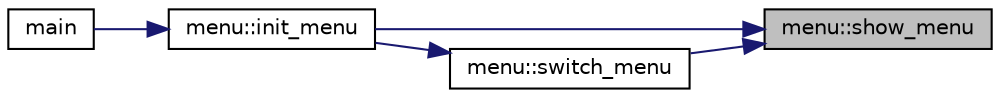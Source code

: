 digraph "menu::show_menu"
{
 // LATEX_PDF_SIZE
  edge [fontname="Helvetica",fontsize="10",labelfontname="Helvetica",labelfontsize="10"];
  node [fontname="Helvetica",fontsize="10",shape=record];
  rankdir="RL";
  Node1 [label="menu::show_menu",height=0.2,width=0.4,color="black", fillcolor="grey75", style="filled", fontcolor="black",tooltip=" "];
  Node1 -> Node2 [dir="back",color="midnightblue",fontsize="10",style="solid",fontname="Helvetica"];
  Node2 [label="menu::init_menu",height=0.2,width=0.4,color="black", fillcolor="white", style="filled",URL="$classmenu.html#a1a18549f8b616ffcce1a6d5f53dc88c4",tooltip=" "];
  Node2 -> Node3 [dir="back",color="midnightblue",fontsize="10",style="solid",fontname="Helvetica"];
  Node3 [label="main",height=0.2,width=0.4,color="black", fillcolor="white", style="filled",URL="$app_2main_8cpp.html#ae66f6b31b5ad750f1fe042a706a4e3d4",tooltip=" "];
  Node1 -> Node4 [dir="back",color="midnightblue",fontsize="10",style="solid",fontname="Helvetica"];
  Node4 [label="menu::switch_menu",height=0.2,width=0.4,color="black", fillcolor="white", style="filled",URL="$classmenu.html#ac62518615523e5ee437604df267ac320",tooltip=" "];
  Node4 -> Node2 [dir="back",color="midnightblue",fontsize="10",style="solid",fontname="Helvetica"];
}
